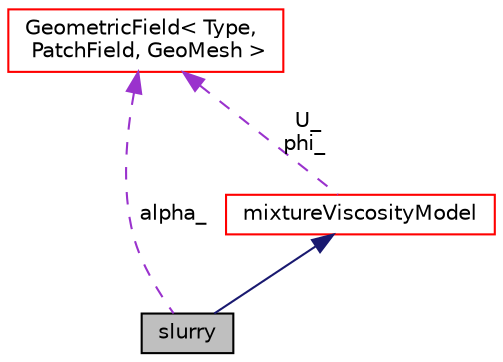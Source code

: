 digraph "slurry"
{
  bgcolor="transparent";
  edge [fontname="Helvetica",fontsize="10",labelfontname="Helvetica",labelfontsize="10"];
  node [fontname="Helvetica",fontsize="10",shape=record];
  Node1 [label="slurry",height=0.2,width=0.4,color="black", fillcolor="grey75", style="filled", fontcolor="black"];
  Node2 -> Node1 [dir="back",color="midnightblue",fontsize="10",style="solid",fontname="Helvetica"];
  Node2 [label="mixtureViscosityModel",height=0.2,width=0.4,color="red",URL="$a01523.html",tooltip="An abstract base class for incompressible mixtureViscosityModels. "];
  Node3 -> Node2 [dir="back",color="darkorchid3",fontsize="10",style="dashed",label=" U_\nphi_" ,fontname="Helvetica"];
  Node3 [label="GeometricField\< Type,\l PatchField, GeoMesh \>",height=0.2,width=0.4,color="red",URL="$a00923.html",tooltip="Generic GeometricField class. "];
  Node3 -> Node1 [dir="back",color="darkorchid3",fontsize="10",style="dashed",label=" alpha_" ,fontname="Helvetica"];
}
